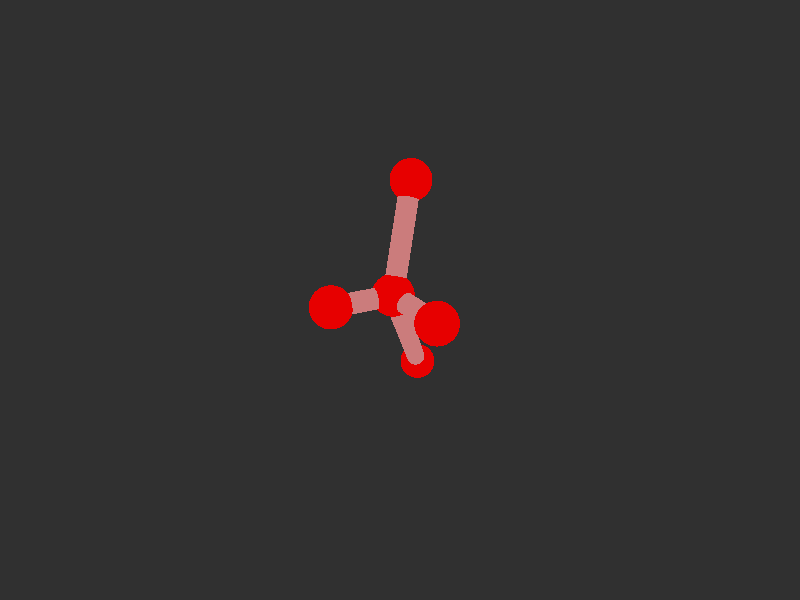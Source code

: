 #version 3.7; 
    global_settings { assumed_gamma 1.0 }
    

    camera {
    location  <20, 20, 20>
    right     x*image_width/image_height
    look_at   <0, 0, 0>
    angle 58
    }

    background { color rgb<1,1,1>*0.03 }


    light_source { <-20, 30, -25> color red 0.6 green 0.6 blue 0.6 }
    light_source { < 20, 30, -25> color red 0.6 green 0.6 blue 0.6 }
    
    #declare m = 1;
    union {

    union {
    sphere { m*<0.7723777626072936,0.8206220290686654,0.3225493425382172>, 1 }        
    sphere {  m*<1.0152926728820841,0.8938448987549942,3.311798957607529>, 1 }
    sphere {  m*<3.508539861944619,0.893844898754994,-0.9054832508830855>, 1 }
    sphere {  m*<-2.095816700841152,5.133402258947114,-1.3733031317291315>, 1}
    sphere { m*<-3.8954163098114125,-7.581122585946183,-2.4366833817027915>, 1 }    

        pigment { color rgb<0.8,0,0>  }
    finish { ambient 0.1 diffuse 0.7 phong 1 }
    }    
    union {
    cylinder { m*<1.0152926728820841,0.8938448987549942,3.311798957607529>, <0.7723777626072936,0.8206220290686654,0.3225493425382172>, 0.5 }
    cylinder { m*<3.508539861944619,0.893844898754994,-0.9054832508830855>, <0.7723777626072936,0.8206220290686654,0.3225493425382172>, 0.5}
    cylinder { m*<-2.095816700841152,5.133402258947114,-1.3733031317291315>, <0.7723777626072936,0.8206220290686654,0.3225493425382172>, 0.5 }
    cylinder {  m*<-3.8954163098114125,-7.581122585946183,-2.4366833817027915>, <0.7723777626072936,0.8206220290686654,0.3225493425382172>, 0.5}

    pigment { color rgb<0.6,.2,.2>  }
    finish { ambient 0.1 diffuse 0.7 phong 1 }    
    }
    
    // rotate <0, 0, 0>
    }
    #version 3.7; 
    global_settings { assumed_gamma 1.0 }
    

    camera {
    location  <20, 20, 20>
    right     x*image_width/image_height
    look_at   <0, 0, 0>
    angle 58
    }

    background { color rgb<1,1,1>*0.03 }


    light_source { <-20, 30, -25> color red 0.6 green 0.6 blue 0.6 }
    light_source { < 20, 30, -25> color red 0.6 green 0.6 blue 0.6 }
    
    #declare m = 1;
    union {

    union {
    sphere { m*<0.7723777626072936,0.8206220290686654,0.3225493425382172>, 1 }        
    sphere {  m*<1.0152926728820841,0.8938448987549942,3.311798957607529>, 1 }
    sphere {  m*<3.508539861944619,0.893844898754994,-0.9054832508830855>, 1 }
    sphere {  m*<-2.095816700841152,5.133402258947114,-1.3733031317291315>, 1}
    sphere { m*<-3.8954163098114125,-7.581122585946183,-2.4366833817027915>, 1 }    

        pigment { color rgb<0.8,0,0>  }
    finish { ambient 0.1 diffuse 0.7 phong 1 }
    }    
    union {
    cylinder { m*<1.0152926728820841,0.8938448987549942,3.311798957607529>, <0.7723777626072936,0.8206220290686654,0.3225493425382172>, 0.5 }
    cylinder { m*<3.508539861944619,0.893844898754994,-0.9054832508830855>, <0.7723777626072936,0.8206220290686654,0.3225493425382172>, 0.5}
    cylinder { m*<-2.095816700841152,5.133402258947114,-1.3733031317291315>, <0.7723777626072936,0.8206220290686654,0.3225493425382172>, 0.5 }
    cylinder {  m*<-3.8954163098114125,-7.581122585946183,-2.4366833817027915>, <0.7723777626072936,0.8206220290686654,0.3225493425382172>, 0.5}

    pigment { color rgb<0.6,.2,.2>  }
    finish { ambient 0.1 diffuse 0.7 phong 1 }    
    }
    
    // rotate <0, 0, 0>
    }
    